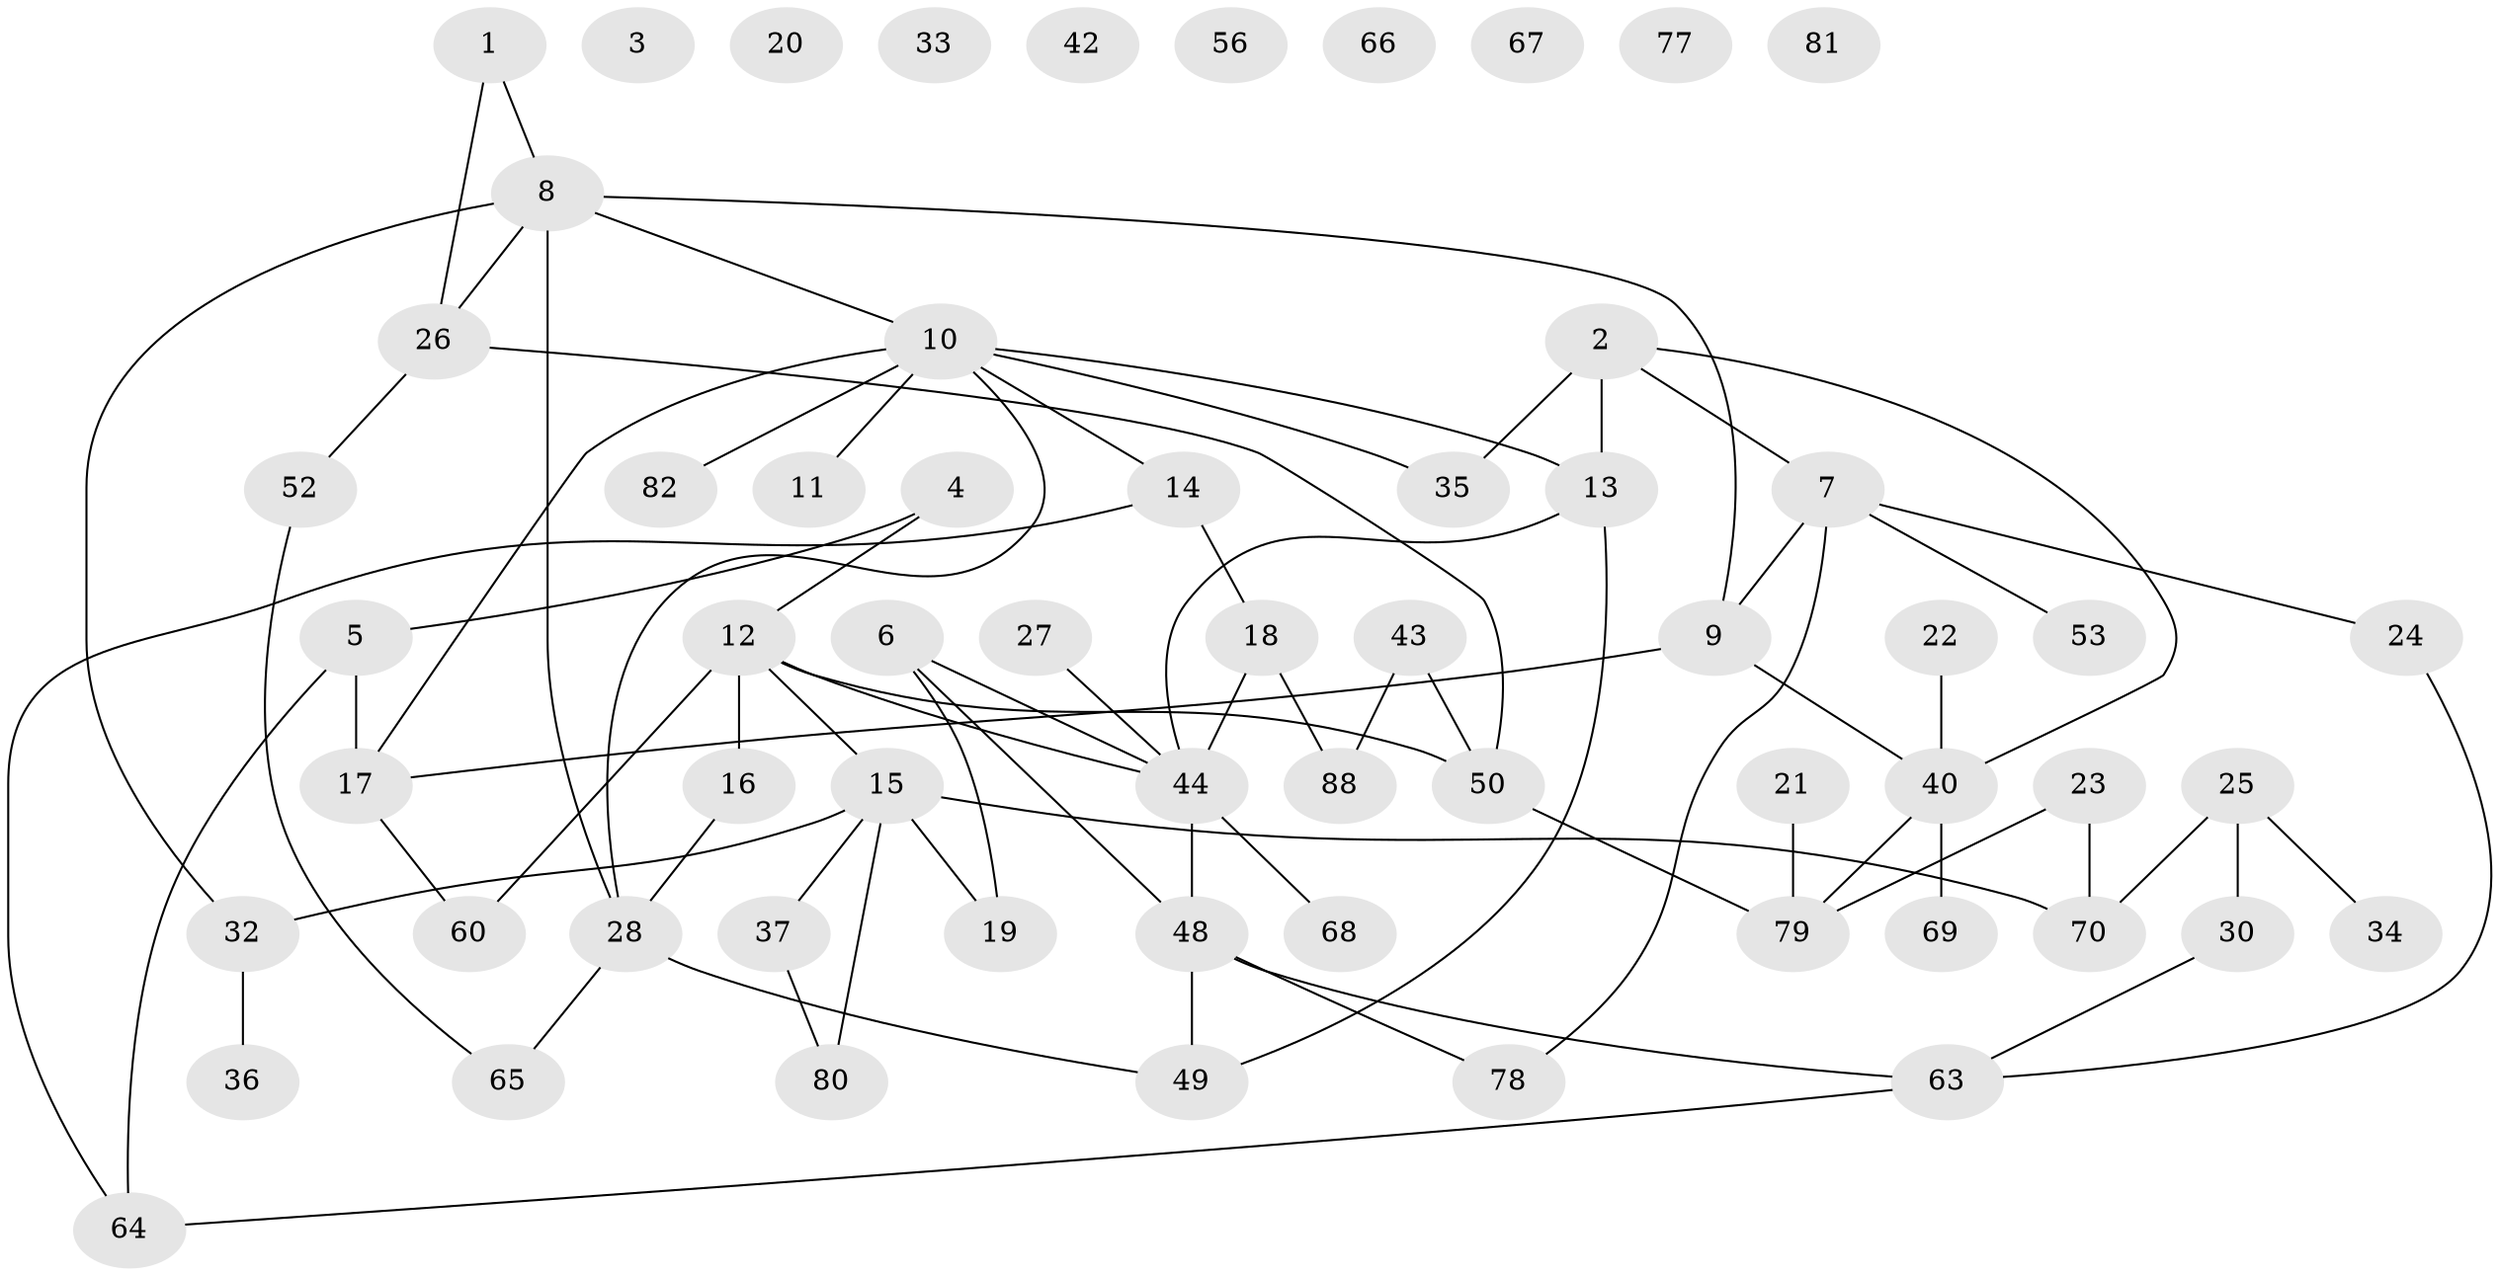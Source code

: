 // original degree distribution, {2: 0.3258426966292135, 3: 0.24719101123595505, 0: 0.0898876404494382, 5: 0.02247191011235955, 4: 0.10112359550561797, 1: 0.16853932584269662, 7: 0.011235955056179775, 6: 0.033707865168539325}
// Generated by graph-tools (version 1.1) at 2025/41/03/06/25 10:41:25]
// undirected, 61 vertices, 77 edges
graph export_dot {
graph [start="1"]
  node [color=gray90,style=filled];
  1;
  2 [super="+55"];
  3;
  4 [super="+29"];
  5 [super="+87"];
  6;
  7 [super="+62"];
  8 [super="+83"];
  9;
  10 [super="+31"];
  11;
  12 [super="+39"];
  13 [super="+84"];
  14 [super="+76"];
  15 [super="+46"];
  16;
  17 [super="+47"];
  18;
  19 [super="+41"];
  20;
  21;
  22 [super="+45"];
  23;
  24;
  25 [super="+73"];
  26 [super="+59"];
  27;
  28 [super="+74"];
  30;
  32 [super="+38"];
  33 [super="+58"];
  34 [super="+51"];
  35 [super="+89"];
  36;
  37;
  40 [super="+54"];
  42;
  43 [super="+57"];
  44 [super="+61"];
  48 [super="+86"];
  49;
  50;
  52;
  53;
  56;
  60 [super="+72"];
  63 [super="+75"];
  64;
  65;
  66;
  67;
  68;
  69;
  70 [super="+71"];
  77;
  78;
  79 [super="+85"];
  80;
  81;
  82;
  88;
  1 -- 8;
  1 -- 26;
  2 -- 35;
  2 -- 13;
  2 -- 40;
  2 -- 7;
  4 -- 5;
  4 -- 12;
  5 -- 64;
  5 -- 17;
  6 -- 44;
  6 -- 19;
  6 -- 48;
  7 -- 24;
  7 -- 78;
  7 -- 9;
  7 -- 53;
  8 -- 9;
  8 -- 26;
  8 -- 32;
  8 -- 28;
  8 -- 10;
  9 -- 40;
  9 -- 17;
  10 -- 17;
  10 -- 28;
  10 -- 82;
  10 -- 35;
  10 -- 11;
  10 -- 14;
  10 -- 13;
  12 -- 44;
  12 -- 50;
  12 -- 16;
  12 -- 60;
  12 -- 15;
  13 -- 44;
  13 -- 49;
  14 -- 64;
  14 -- 18;
  15 -- 37;
  15 -- 32;
  15 -- 80;
  15 -- 19;
  15 -- 70;
  16 -- 28;
  17 -- 60;
  18 -- 88;
  18 -- 44;
  21 -- 79;
  22 -- 40;
  23 -- 70;
  23 -- 79;
  24 -- 63;
  25 -- 70;
  25 -- 30;
  25 -- 34;
  26 -- 50;
  26 -- 52;
  27 -- 44;
  28 -- 65;
  28 -- 49;
  30 -- 63;
  32 -- 36;
  37 -- 80;
  40 -- 69;
  40 -- 79;
  43 -- 88;
  43 -- 50;
  44 -- 68;
  44 -- 48;
  48 -- 78;
  48 -- 49;
  48 -- 63;
  50 -- 79;
  52 -- 65;
  63 -- 64;
}
